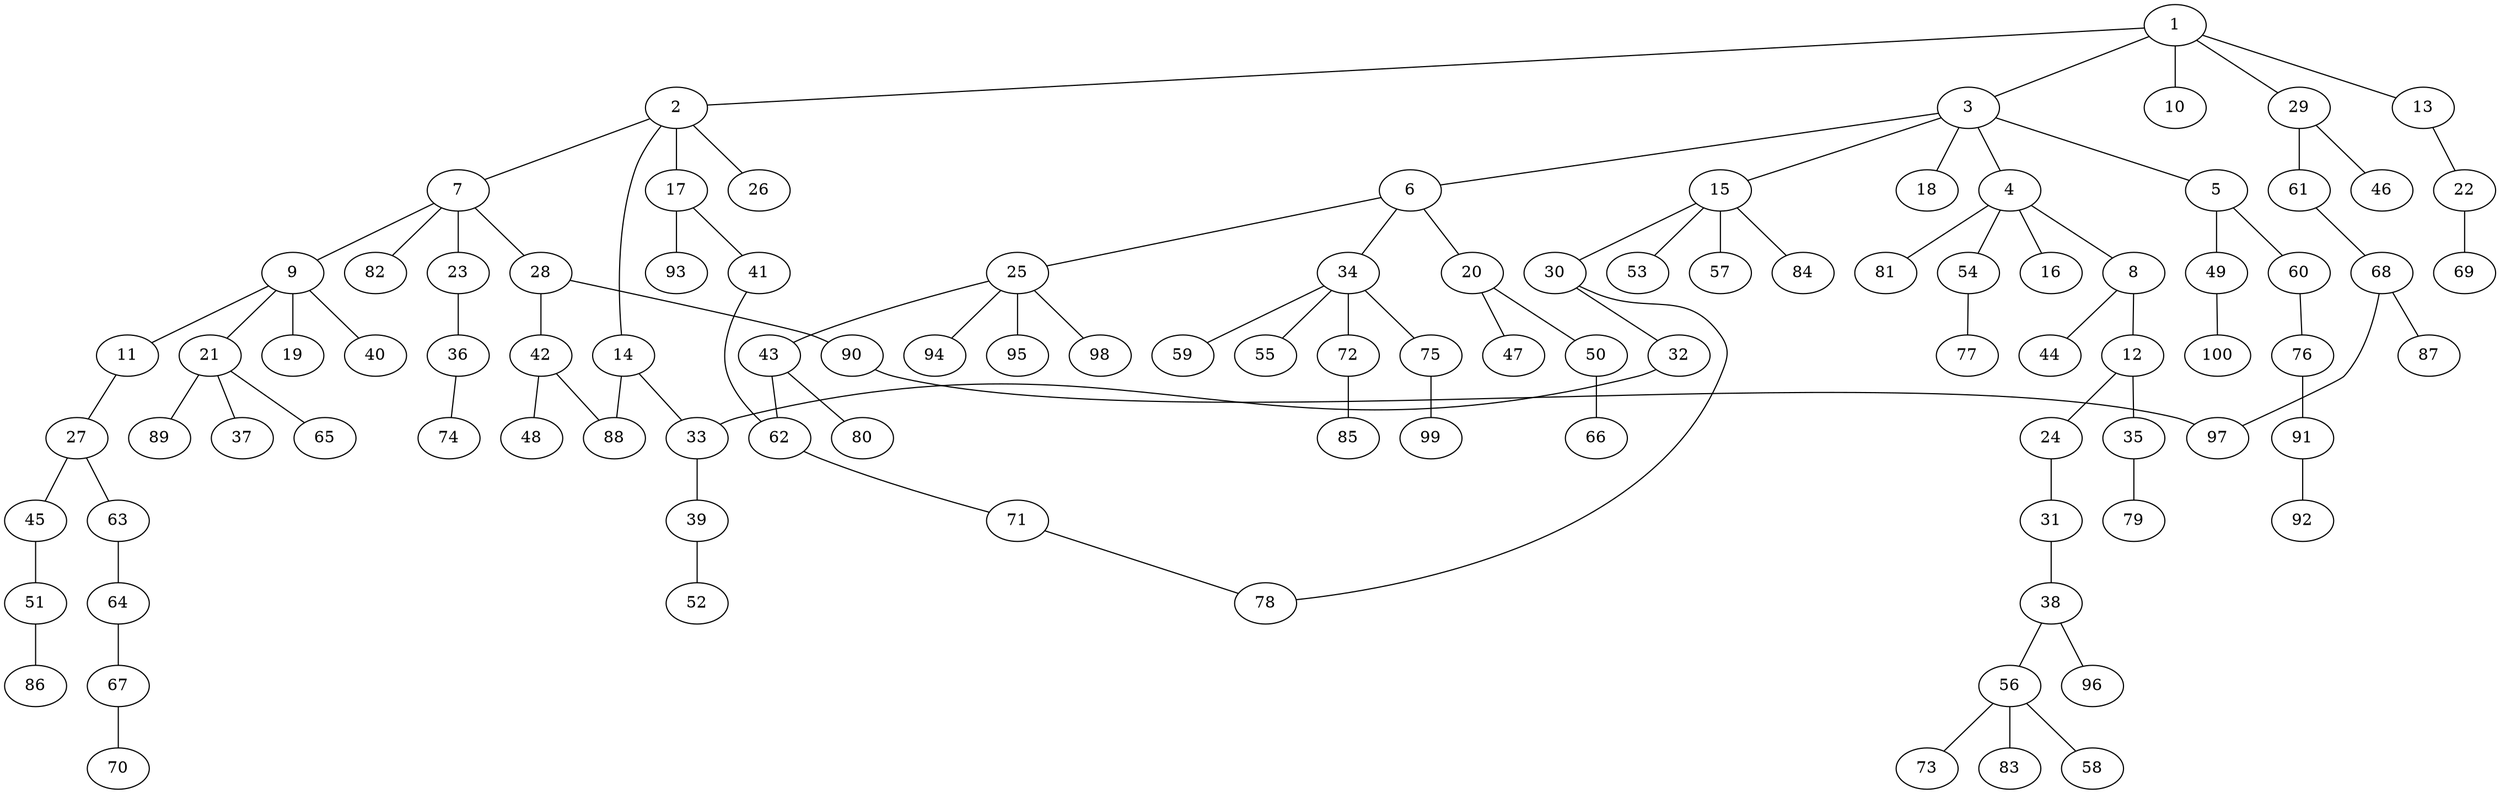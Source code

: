graph graphname {1--2
1--3
1--10
1--13
1--29
2--7
2--14
2--17
2--26
3--4
3--5
3--6
3--15
3--18
4--8
4--16
4--54
4--81
5--49
5--60
6--20
6--25
6--34
7--9
7--23
7--28
7--82
8--12
8--44
9--11
9--19
9--21
9--40
11--27
12--24
12--35
13--22
14--33
14--88
15--30
15--53
15--57
15--84
17--41
17--93
20--47
20--50
21--37
21--65
21--89
22--69
23--36
24--31
25--43
25--94
25--95
25--98
27--45
27--63
28--42
28--90
29--46
29--61
30--32
30--78
31--38
32--33
33--39
34--55
34--59
34--72
34--75
35--79
36--74
38--56
38--96
39--52
41--62
42--48
42--88
43--62
43--80
45--51
49--100
50--66
51--86
54--77
56--58
56--73
56--83
60--76
61--68
62--71
63--64
64--67
67--70
68--87
68--97
71--78
72--85
75--99
76--91
90--97
91--92
}